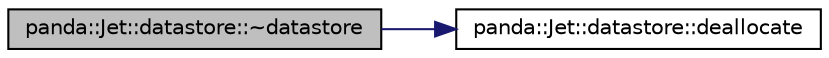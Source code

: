 digraph G
{
  edge [fontname="Helvetica",fontsize="10",labelfontname="Helvetica",labelfontsize="10"];
  node [fontname="Helvetica",fontsize="10",shape=record];
  rankdir=LR;
  Node1 [label="panda::Jet::datastore::~datastore",height=0.2,width=0.4,color="black", fillcolor="grey75", style="filled" fontcolor="black"];
  Node1 -> Node2 [color="midnightblue",fontsize="10",style="solid"];
  Node2 [label="panda::Jet::datastore::deallocate",height=0.2,width=0.4,color="black", fillcolor="white", style="filled",URL="$structpanda_1_1Jet_1_1datastore.html#a606415eee51c1a38fc0613f3b2946d1e"];
}
